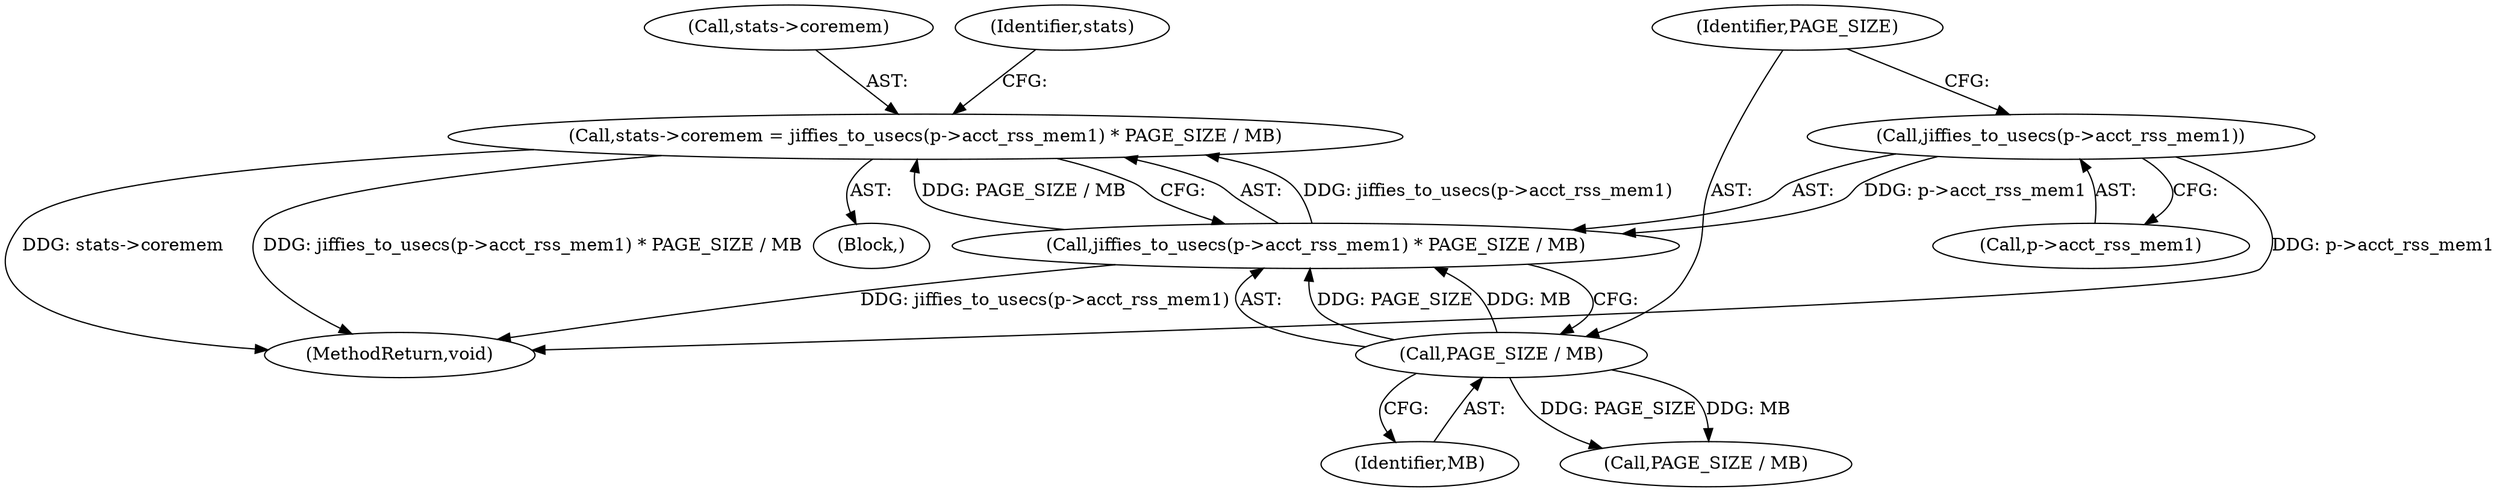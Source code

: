 digraph "0_linux_f0ec1aaf54caddd21c259aea8b2ecfbde4ee4fb9@integer" {
"1000106" [label="(Call,stats->coremem = jiffies_to_usecs(p->acct_rss_mem1) * PAGE_SIZE / MB)"];
"1000110" [label="(Call,jiffies_to_usecs(p->acct_rss_mem1) * PAGE_SIZE / MB)"];
"1000111" [label="(Call,jiffies_to_usecs(p->acct_rss_mem1))"];
"1000115" [label="(Call,PAGE_SIZE / MB)"];
"1000110" [label="(Call,jiffies_to_usecs(p->acct_rss_mem1) * PAGE_SIZE / MB)"];
"1000107" [label="(Call,stats->coremem)"];
"1000111" [label="(Call,jiffies_to_usecs(p->acct_rss_mem1))"];
"1000117" [label="(Identifier,MB)"];
"1000106" [label="(Call,stats->coremem = jiffies_to_usecs(p->acct_rss_mem1) * PAGE_SIZE / MB)"];
"1000112" [label="(Call,p->acct_rss_mem1)"];
"1000116" [label="(Identifier,PAGE_SIZE)"];
"1000105" [label="(Block,)"];
"1000115" [label="(Call,PAGE_SIZE / MB)"];
"1000127" [label="(Call,PAGE_SIZE / MB)"];
"1000120" [label="(Identifier,stats)"];
"1000189" [label="(MethodReturn,void)"];
"1000106" -> "1000105"  [label="AST: "];
"1000106" -> "1000110"  [label="CFG: "];
"1000107" -> "1000106"  [label="AST: "];
"1000110" -> "1000106"  [label="AST: "];
"1000120" -> "1000106"  [label="CFG: "];
"1000106" -> "1000189"  [label="DDG: stats->coremem"];
"1000106" -> "1000189"  [label="DDG: jiffies_to_usecs(p->acct_rss_mem1) * PAGE_SIZE / MB"];
"1000110" -> "1000106"  [label="DDG: jiffies_to_usecs(p->acct_rss_mem1)"];
"1000110" -> "1000106"  [label="DDG: PAGE_SIZE / MB"];
"1000110" -> "1000115"  [label="CFG: "];
"1000111" -> "1000110"  [label="AST: "];
"1000115" -> "1000110"  [label="AST: "];
"1000110" -> "1000189"  [label="DDG: jiffies_to_usecs(p->acct_rss_mem1)"];
"1000111" -> "1000110"  [label="DDG: p->acct_rss_mem1"];
"1000115" -> "1000110"  [label="DDG: PAGE_SIZE"];
"1000115" -> "1000110"  [label="DDG: MB"];
"1000111" -> "1000112"  [label="CFG: "];
"1000112" -> "1000111"  [label="AST: "];
"1000116" -> "1000111"  [label="CFG: "];
"1000111" -> "1000189"  [label="DDG: p->acct_rss_mem1"];
"1000115" -> "1000117"  [label="CFG: "];
"1000116" -> "1000115"  [label="AST: "];
"1000117" -> "1000115"  [label="AST: "];
"1000115" -> "1000127"  [label="DDG: PAGE_SIZE"];
"1000115" -> "1000127"  [label="DDG: MB"];
}
